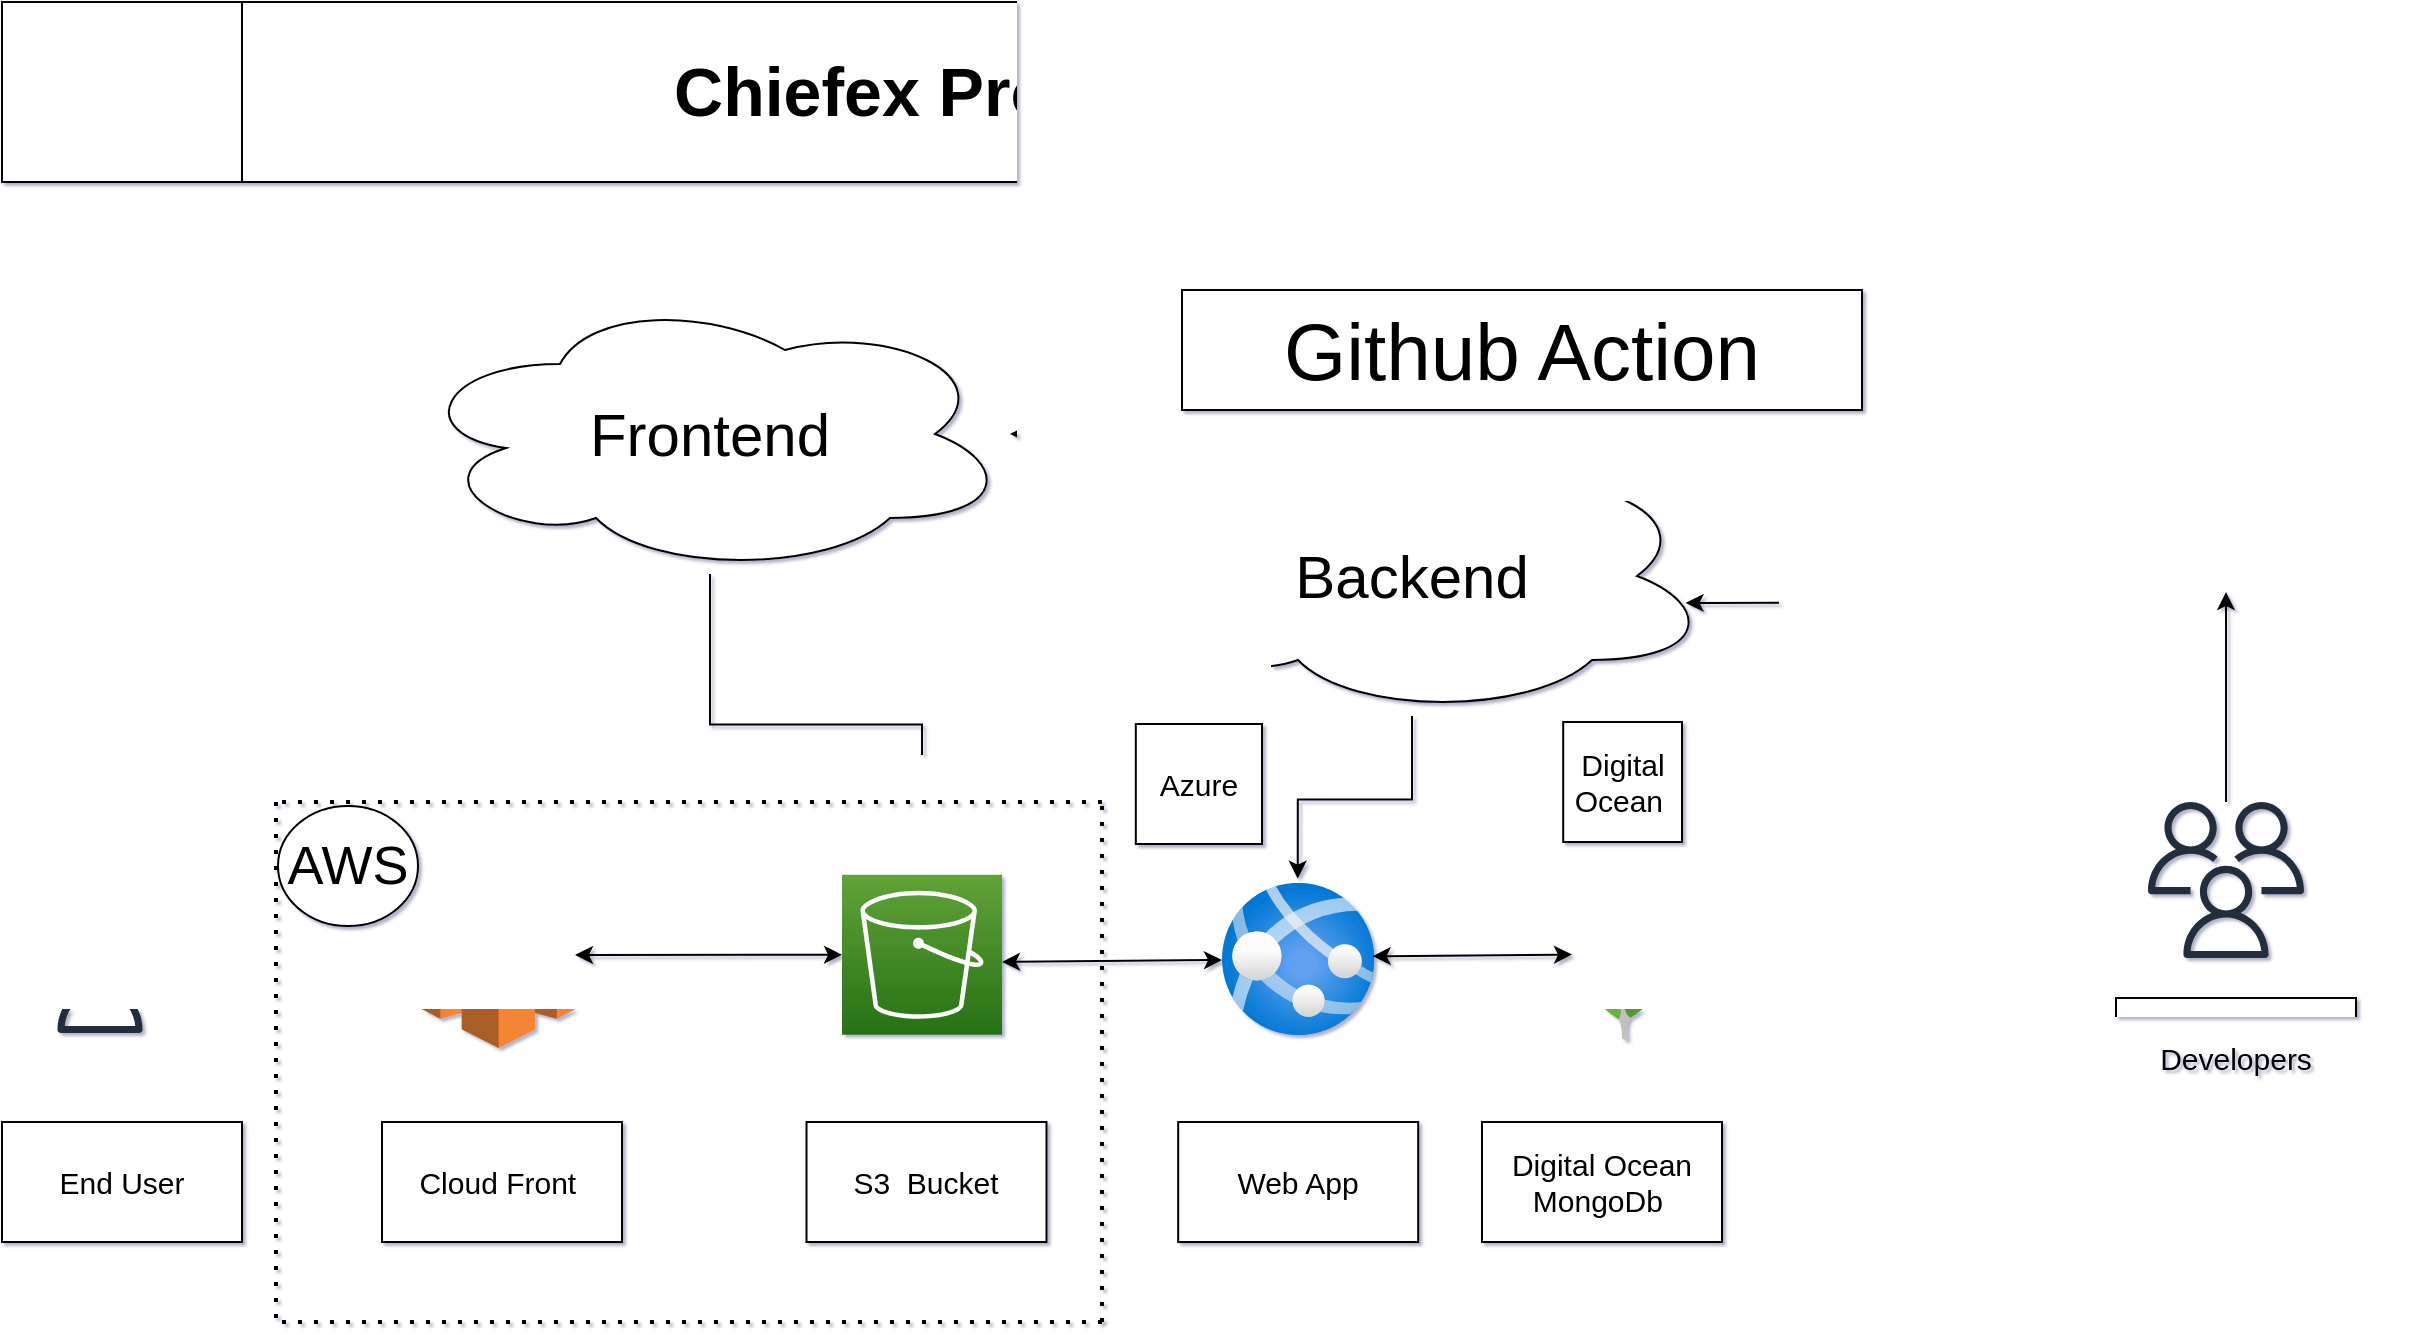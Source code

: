 <mxfile version="21.6.6" type="github">
  <diagram name="Page-1" id="3A8_eei9raIrwsvAf__b">
    <mxGraphModel dx="1257" dy="1794" grid="1" gridSize="10" guides="1" tooltips="1" connect="1" arrows="1" fold="1" page="1" pageScale="1" pageWidth="850" pageHeight="1100" background="#ffffff" math="0" shadow="1">
      <root>
        <mxCell id="0" />
        <mxCell id="1" parent="0" />
        <mxCell id="TJSnQC33qVE7md1FfvLm-2" value="" style="dashed=0;outlineConnect=0;html=1;align=center;labelPosition=center;verticalLabelPosition=bottom;verticalAlign=top;shape=mxgraph.weblogos.mongodb;rounded=0;" vertex="1" parent="1">
          <mxGeometry x="785" y="-367" width="51.2" height="86.2" as="geometry" />
        </mxCell>
        <mxCell id="TJSnQC33qVE7md1FfvLm-24" style="edgeStyle=orthogonalEdgeStyle;rounded=0;orthogonalLoop=1;jettySize=auto;html=1;" edge="1" parent="1" source="TJSnQC33qVE7md1FfvLm-4" target="TJSnQC33qVE7md1FfvLm-9">
          <mxGeometry relative="1" as="geometry" />
        </mxCell>
        <mxCell id="TJSnQC33qVE7md1FfvLm-4" value="" style="outlineConnect=0;dashed=0;verticalLabelPosition=bottom;verticalAlign=top;align=center;html=1;shape=mxgraph.aws3.cloudfront;fillColor=#F58536;gradientColor=none;rounded=0;" vertex="1" parent="1">
          <mxGeometry x="210" y="-370" width="76.5" height="93" as="geometry" />
        </mxCell>
        <mxCell id="TJSnQC33qVE7md1FfvLm-5" value="" style="image;aspect=fixed;html=1;points=[];align=center;fontSize=12;image=img/lib/azure2/app_services/App_Services.svg;rounded=0;" vertex="1" parent="1">
          <mxGeometry x="610" y="-359.6" width="76.2" height="76.2" as="geometry" />
        </mxCell>
        <mxCell id="TJSnQC33qVE7md1FfvLm-16" style="edgeStyle=orthogonalEdgeStyle;rounded=0;orthogonalLoop=1;jettySize=auto;html=1;entryX=0;entryY=0.5;entryDx=0;entryDy=0;entryPerimeter=0;" edge="1" parent="1" source="TJSnQC33qVE7md1FfvLm-9" target="TJSnQC33qVE7md1FfvLm-4">
          <mxGeometry relative="1" as="geometry" />
        </mxCell>
        <mxCell id="TJSnQC33qVE7md1FfvLm-9" value="" style="outlineConnect=0;fontColor=#232F3E;gradientColor=none;fillColor=#232F3D;strokeColor=none;dashed=0;verticalLabelPosition=bottom;verticalAlign=top;align=center;html=1;fontSize=12;fontStyle=0;aspect=fixed;pointerEvents=1;shape=mxgraph.aws4.users;rounded=0;" vertex="1" parent="1">
          <mxGeometry x="10" y="-362.5" width="78" height="78" as="geometry" />
        </mxCell>
        <mxCell id="TJSnQC33qVE7md1FfvLm-27" value="Digital Ocean MongoDb&amp;nbsp;" style="rounded=0;whiteSpace=wrap;html=1;fontSize=15;" vertex="1" parent="1">
          <mxGeometry x="740" y="-240" width="120" height="60" as="geometry" />
        </mxCell>
        <mxCell id="TJSnQC33qVE7md1FfvLm-28" value="Web App" style="rounded=0;whiteSpace=wrap;html=1;fontSize=15;" vertex="1" parent="1">
          <mxGeometry x="588.1" y="-240" width="120" height="60" as="geometry" />
        </mxCell>
        <mxCell id="TJSnQC33qVE7md1FfvLm-29" value="S3&amp;nbsp; Bucket" style="rounded=0;whiteSpace=wrap;html=1;fontSize=15;" vertex="1" parent="1">
          <mxGeometry x="402.25" y="-240" width="120" height="60" as="geometry" />
        </mxCell>
        <mxCell id="TJSnQC33qVE7md1FfvLm-30" value="Cloud Front&amp;nbsp;" style="rounded=0;whiteSpace=wrap;html=1;fontSize=15;" vertex="1" parent="1">
          <mxGeometry x="190" y="-240" width="120" height="60" as="geometry" />
        </mxCell>
        <mxCell id="TJSnQC33qVE7md1FfvLm-31" value="End User" style="rounded=0;whiteSpace=wrap;html=1;fontSize=15;" vertex="1" parent="1">
          <mxGeometry y="-240" width="120" height="60" as="geometry" />
        </mxCell>
        <mxCell id="TJSnQC33qVE7md1FfvLm-52" style="edgeStyle=orthogonalEdgeStyle;rounded=0;orthogonalLoop=1;jettySize=auto;html=1;entryX=0.497;entryY=-0.027;entryDx=0;entryDy=0;entryPerimeter=0;" edge="1" parent="1" source="TJSnQC33qVE7md1FfvLm-32" target="TJSnQC33qVE7md1FfvLm-5">
          <mxGeometry relative="1" as="geometry" />
        </mxCell>
        <mxCell id="TJSnQC33qVE7md1FfvLm-32" value="&lt;font style=&quot;font-size: 30px;&quot;&gt;Backend&lt;/font&gt;" style="ellipse;shape=cloud;whiteSpace=wrap;html=1;rounded=0;" vertex="1" parent="1">
          <mxGeometry x="555" y="-583" width="300" height="140" as="geometry" />
        </mxCell>
        <mxCell id="TJSnQC33qVE7md1FfvLm-59" style="edgeStyle=orthogonalEdgeStyle;rounded=0;orthogonalLoop=1;jettySize=auto;html=1;entryX=0.5;entryY=0;entryDx=0;entryDy=0;entryPerimeter=0;" edge="1" parent="1" source="TJSnQC33qVE7md1FfvLm-33" target="TJSnQC33qVE7md1FfvLm-56">
          <mxGeometry relative="1" as="geometry" />
        </mxCell>
        <mxCell id="TJSnQC33qVE7md1FfvLm-33" value="&lt;font style=&quot;font-size: 30px;&quot;&gt;Frontend&lt;/font&gt;" style="ellipse;shape=cloud;whiteSpace=wrap;html=1;labelBackgroundColor=default;rounded=0;" vertex="1" parent="1">
          <mxGeometry x="204" y="-654" width="300" height="140" as="geometry" />
        </mxCell>
        <mxCell id="TJSnQC33qVE7md1FfvLm-36" style="edgeStyle=orthogonalEdgeStyle;rounded=0;orthogonalLoop=1;jettySize=auto;html=1;" edge="1" parent="1" source="TJSnQC33qVE7md1FfvLm-34" target="TJSnQC33qVE7md1FfvLm-33">
          <mxGeometry relative="1" as="geometry" />
        </mxCell>
        <mxCell id="TJSnQC33qVE7md1FfvLm-53" style="edgeStyle=orthogonalEdgeStyle;rounded=0;orthogonalLoop=1;jettySize=auto;html=1;entryX=0.956;entryY=0.596;entryDx=0;entryDy=0;entryPerimeter=0;" edge="1" parent="1" source="TJSnQC33qVE7md1FfvLm-34" target="TJSnQC33qVE7md1FfvLm-32">
          <mxGeometry relative="1" as="geometry" />
        </mxCell>
        <mxCell id="TJSnQC33qVE7md1FfvLm-34" value="" style="shape=image;html=1;verticalAlign=top;verticalLabelPosition=bottom;labelBackgroundColor=#ffffff;imageAspect=0;aspect=fixed;image=https://cdn4.iconfinder.com/data/icons/ionicons/512/icon-social-github-128.png;rounded=0;" vertex="1" parent="1">
          <mxGeometry x="1033" y="-663" width="158" height="158" as="geometry" />
        </mxCell>
        <mxCell id="TJSnQC33qVE7md1FfvLm-40" value="Chiefex Production Environment" style="shape=process;html=1;backgroundOutline=1;fontSize=34;fontStyle=1;rounded=0;labelBackgroundColor=default;fontColor=default;" vertex="1" parent="1">
          <mxGeometry y="-800" width="1200" height="90" as="geometry" />
        </mxCell>
        <mxCell id="TJSnQC33qVE7md1FfvLm-45" style="edgeStyle=orthogonalEdgeStyle;rounded=0;orthogonalLoop=1;jettySize=auto;html=1;entryX=0.5;entryY=1;entryDx=0;entryDy=0;" edge="1" parent="1" source="TJSnQC33qVE7md1FfvLm-49" target="TJSnQC33qVE7md1FfvLm-34">
          <mxGeometry relative="1" as="geometry">
            <mxPoint x="1112.0" y="-370.4" as="sourcePoint" />
          </mxGeometry>
        </mxCell>
        <mxCell id="TJSnQC33qVE7md1FfvLm-46" value="Developers" style="rounded=0;whiteSpace=wrap;html=1;fontSize=15;" vertex="1" parent="1">
          <mxGeometry x="1057" y="-302" width="120" height="60" as="geometry" />
        </mxCell>
        <mxCell id="TJSnQC33qVE7md1FfvLm-49" value="" style="outlineConnect=0;fontColor=#232F3E;gradientColor=none;fillColor=#232F3D;strokeColor=none;dashed=0;verticalLabelPosition=bottom;verticalAlign=top;align=center;html=1;fontSize=12;fontStyle=0;aspect=fixed;pointerEvents=1;shape=mxgraph.aws4.users;rounded=0;" vertex="1" parent="1">
          <mxGeometry x="1073" y="-400" width="78" height="78" as="geometry" />
        </mxCell>
        <mxCell id="TJSnQC33qVE7md1FfvLm-54" value="Github Action" style="rounded=0;whiteSpace=wrap;html=1;fontSize=40;" vertex="1" parent="1">
          <mxGeometry x="590" y="-656" width="340" height="60" as="geometry" />
        </mxCell>
        <mxCell id="TJSnQC33qVE7md1FfvLm-56" value="" style="sketch=0;points=[[0,0,0],[0.25,0,0],[0.5,0,0],[0.75,0,0],[1,0,0],[0,1,0],[0.25,1,0],[0.5,1,0],[0.75,1,0],[1,1,0],[0,0.25,0],[0,0.5,0],[0,0.75,0],[1,0.25,0],[1,0.5,0],[1,0.75,0]];outlineConnect=0;fontColor=#232F3E;gradientColor=#60A337;gradientDirection=north;fillColor=#277116;strokeColor=#ffffff;dashed=0;verticalLabelPosition=bottom;verticalAlign=top;align=center;html=1;fontSize=12;fontStyle=0;aspect=fixed;shape=mxgraph.aws4.resourceIcon;resIcon=mxgraph.aws4.s3;" vertex="1" parent="1">
          <mxGeometry x="420" y="-363.6" width="80" height="80" as="geometry" />
        </mxCell>
        <mxCell id="TJSnQC33qVE7md1FfvLm-61" value="" style="endArrow=classic;startArrow=classic;html=1;rounded=0;" edge="1" parent="1">
          <mxGeometry width="50" height="50" relative="1" as="geometry">
            <mxPoint x="500" y="-320" as="sourcePoint" />
            <mxPoint x="610" y="-321" as="targetPoint" />
          </mxGeometry>
        </mxCell>
        <mxCell id="TJSnQC33qVE7md1FfvLm-63" value="" style="endArrow=classic;startArrow=classic;html=1;rounded=0;exitX=1;exitY=0.5;exitDx=0;exitDy=0;exitPerimeter=0;entryX=0;entryY=0.5;entryDx=0;entryDy=0;entryPerimeter=0;" edge="1" parent="1" source="TJSnQC33qVE7md1FfvLm-4" target="TJSnQC33qVE7md1FfvLm-56">
          <mxGeometry width="50" height="50" relative="1" as="geometry">
            <mxPoint x="310.0" y="-322.077" as="sourcePoint" />
            <mxPoint x="380" y="-323" as="targetPoint" />
          </mxGeometry>
        </mxCell>
        <mxCell id="TJSnQC33qVE7md1FfvLm-64" value="" style="endArrow=classic;startArrow=classic;html=1;rounded=0;exitX=0.989;exitY=0.482;exitDx=0;exitDy=0;exitPerimeter=0;" edge="1" parent="1" source="TJSnQC33qVE7md1FfvLm-5" target="TJSnQC33qVE7md1FfvLm-2">
          <mxGeometry width="50" height="50" relative="1" as="geometry">
            <mxPoint x="720" y="-320" as="sourcePoint" />
            <mxPoint x="760" y="-323" as="targetPoint" />
          </mxGeometry>
        </mxCell>
        <mxCell id="TJSnQC33qVE7md1FfvLm-65" value="" style="endArrow=none;dashed=1;html=1;dashPattern=1 3;strokeWidth=2;rounded=0;" edge="1" parent="1">
          <mxGeometry width="50" height="50" relative="1" as="geometry">
            <mxPoint x="140" y="-400" as="sourcePoint" />
            <mxPoint x="550" y="-400" as="targetPoint" />
          </mxGeometry>
        </mxCell>
        <mxCell id="TJSnQC33qVE7md1FfvLm-66" value="" style="endArrow=none;dashed=1;html=1;dashPattern=1 3;strokeWidth=2;rounded=0;" edge="1" parent="1">
          <mxGeometry width="50" height="50" relative="1" as="geometry">
            <mxPoint x="550" y="-140" as="sourcePoint" />
            <mxPoint x="550" y="-400" as="targetPoint" />
          </mxGeometry>
        </mxCell>
        <mxCell id="TJSnQC33qVE7md1FfvLm-67" value="" style="endArrow=none;dashed=1;html=1;dashPattern=1 3;strokeWidth=2;rounded=0;" edge="1" parent="1">
          <mxGeometry width="50" height="50" relative="1" as="geometry">
            <mxPoint x="550" y="-140" as="sourcePoint" />
            <mxPoint x="140" y="-140" as="targetPoint" />
          </mxGeometry>
        </mxCell>
        <mxCell id="TJSnQC33qVE7md1FfvLm-68" value="" style="endArrow=none;dashed=1;html=1;dashPattern=1 3;strokeWidth=2;rounded=0;" edge="1" parent="1">
          <mxGeometry width="50" height="50" relative="1" as="geometry">
            <mxPoint x="137" y="-400" as="sourcePoint" />
            <mxPoint x="137" y="-140" as="targetPoint" />
          </mxGeometry>
        </mxCell>
        <mxCell id="TJSnQC33qVE7md1FfvLm-69" value="AWS" style="ellipse;whiteSpace=wrap;html=1;fontSize=27;" vertex="1" parent="1">
          <mxGeometry x="138" y="-398" width="70" height="60" as="geometry" />
        </mxCell>
        <mxCell id="TJSnQC33qVE7md1FfvLm-71" value="Azure" style="rounded=0;whiteSpace=wrap;html=1;fontSize=15;" vertex="1" parent="1">
          <mxGeometry x="566.9" y="-439" width="63.1" height="60" as="geometry" />
        </mxCell>
        <mxCell id="TJSnQC33qVE7md1FfvLm-72" value="Digital Ocean&amp;nbsp;" style="rounded=0;whiteSpace=wrap;html=1;fontSize=15;" vertex="1" parent="1">
          <mxGeometry x="780.6" y="-440" width="59.4" height="60" as="geometry" />
        </mxCell>
      </root>
    </mxGraphModel>
  </diagram>
</mxfile>
